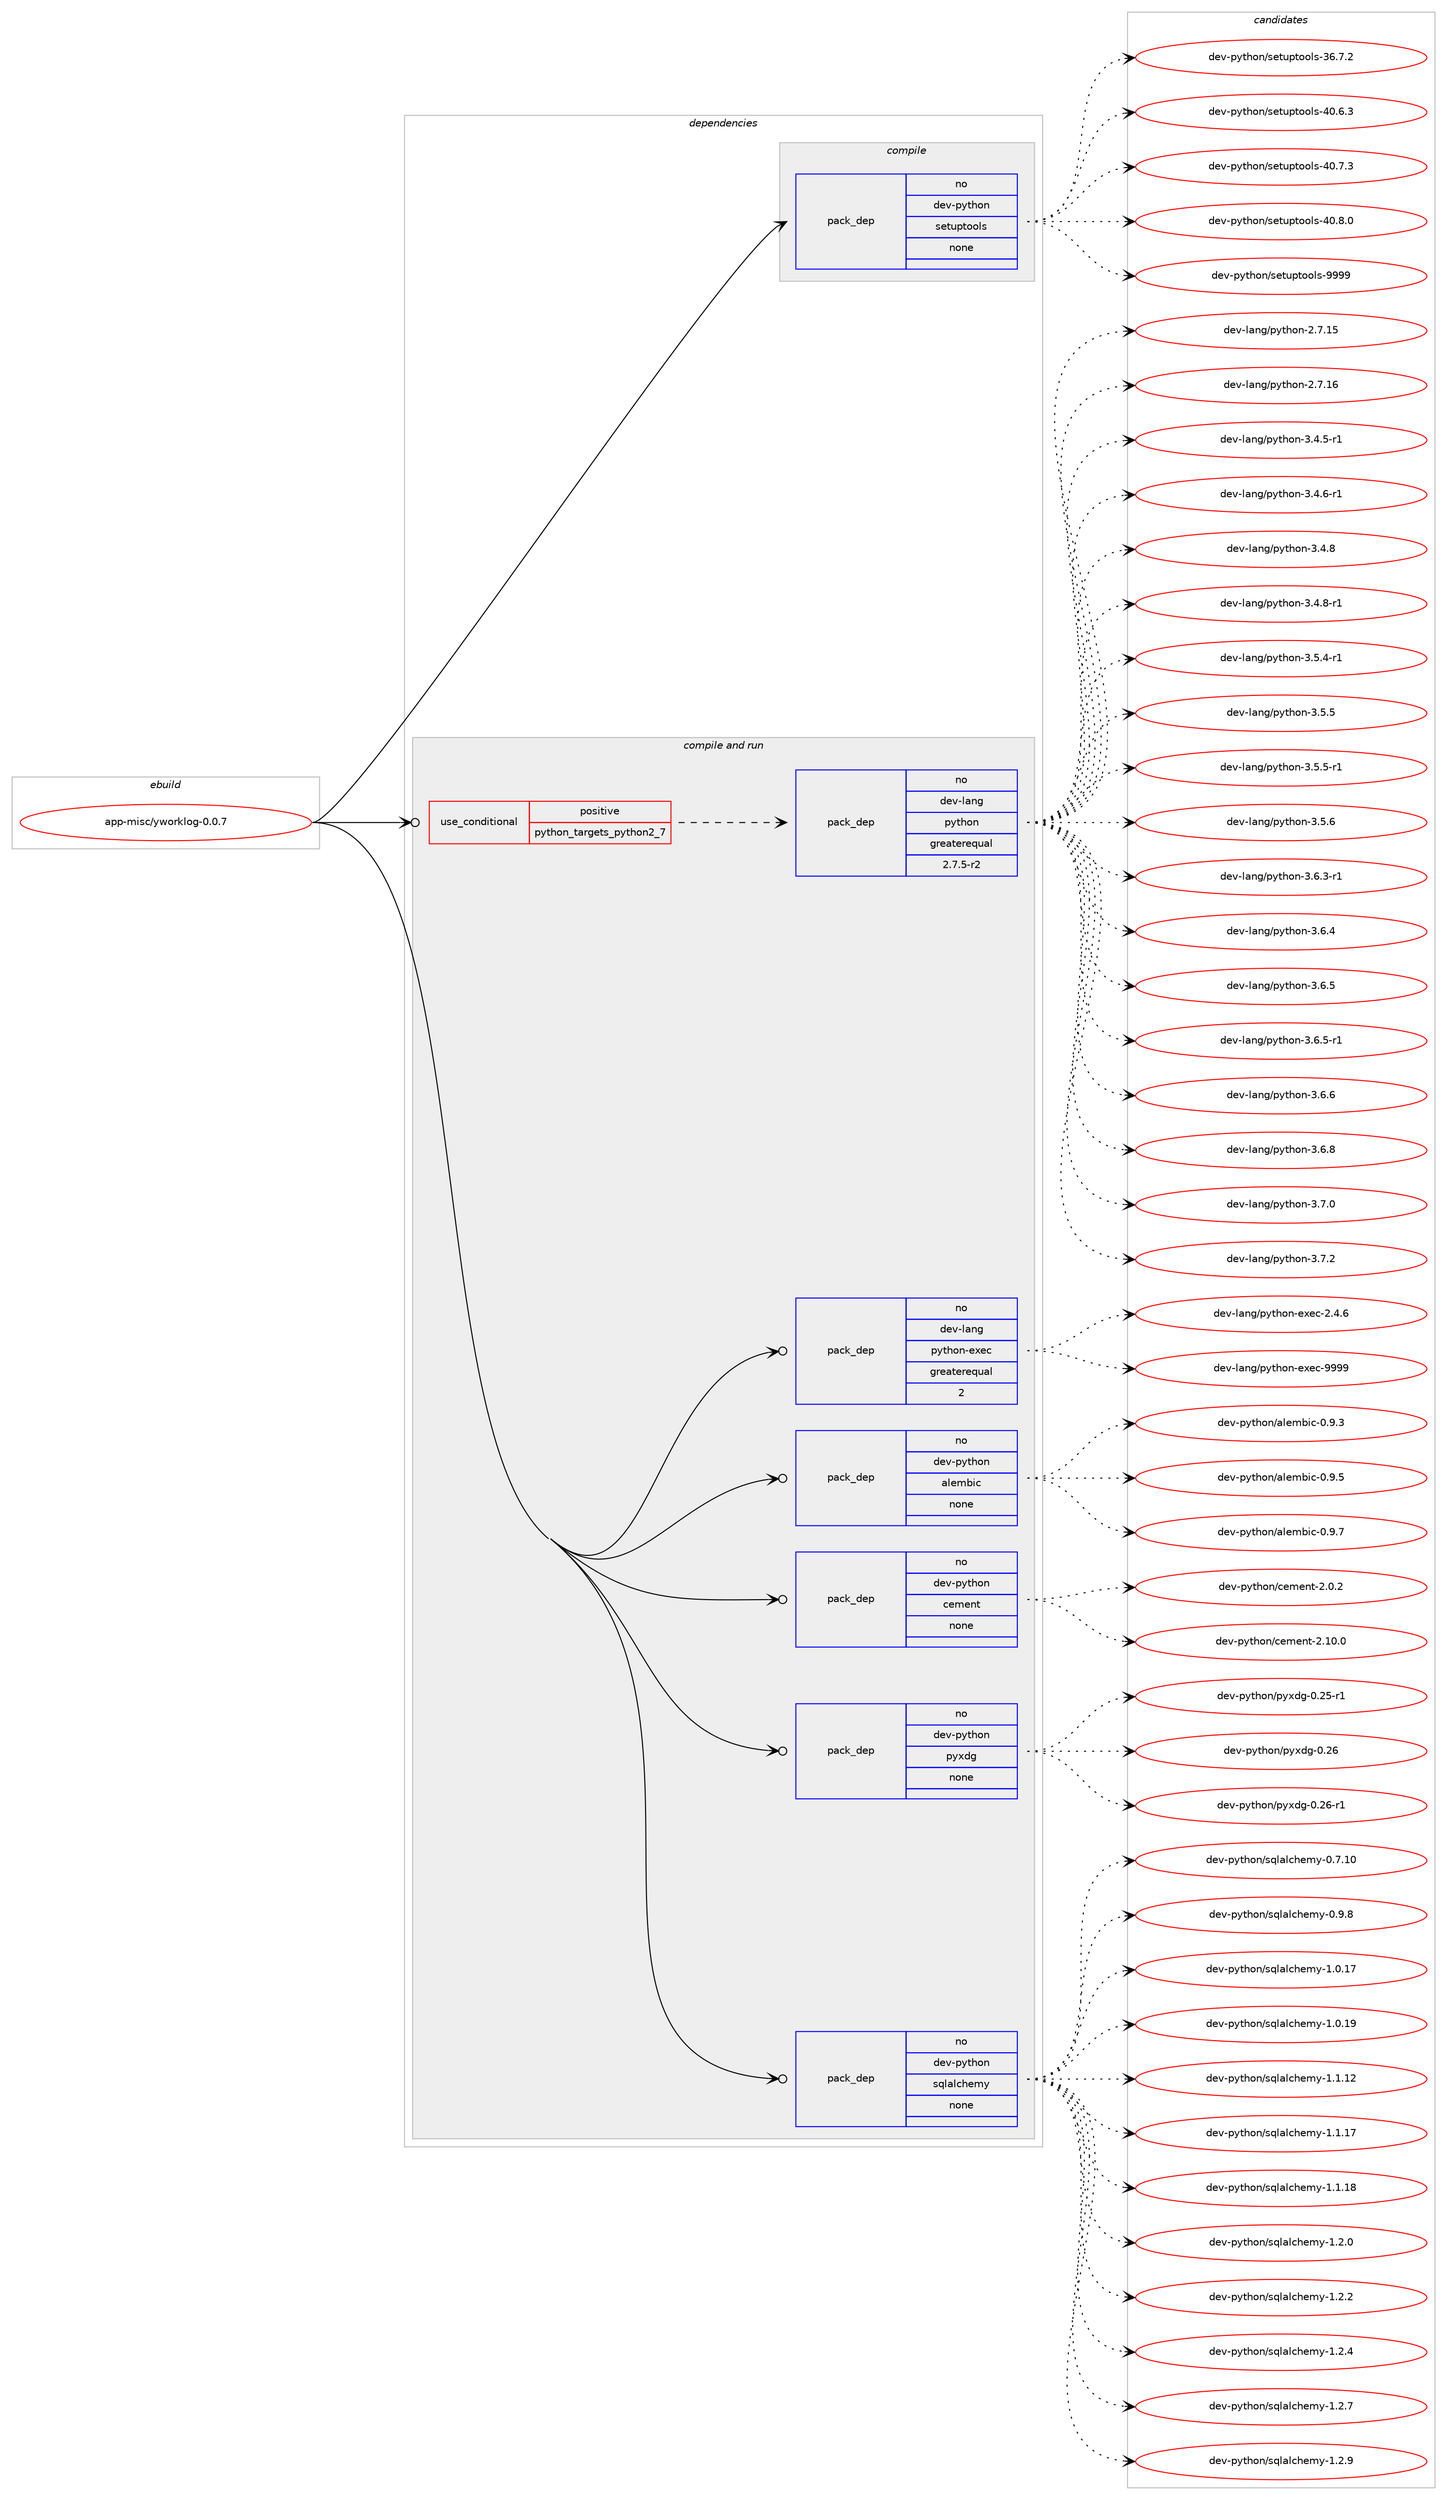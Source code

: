 digraph prolog {

# *************
# Graph options
# *************

newrank=true;
concentrate=true;
compound=true;
graph [rankdir=LR,fontname=Helvetica,fontsize=10,ranksep=1.5];#, ranksep=2.5, nodesep=0.2];
edge  [arrowhead=vee];
node  [fontname=Helvetica,fontsize=10];

# **********
# The ebuild
# **********

subgraph cluster_leftcol {
color=gray;
rank=same;
label=<<i>ebuild</i>>;
id [label="app-misc/yworklog-0.0.7", color=red, width=4, href="../app-misc/yworklog-0.0.7.svg"];
}

# ****************
# The dependencies
# ****************

subgraph cluster_midcol {
color=gray;
label=<<i>dependencies</i>>;
subgraph cluster_compile {
fillcolor="#eeeeee";
style=filled;
label=<<i>compile</i>>;
subgraph pack927495 {
dependency1301802 [label=<<TABLE BORDER="0" CELLBORDER="1" CELLSPACING="0" CELLPADDING="4" WIDTH="220"><TR><TD ROWSPAN="6" CELLPADDING="30">pack_dep</TD></TR><TR><TD WIDTH="110">no</TD></TR><TR><TD>dev-python</TD></TR><TR><TD>setuptools</TD></TR><TR><TD>none</TD></TR><TR><TD></TD></TR></TABLE>>, shape=none, color=blue];
}
id:e -> dependency1301802:w [weight=20,style="solid",arrowhead="vee"];
}
subgraph cluster_compileandrun {
fillcolor="#eeeeee";
style=filled;
label=<<i>compile and run</i>>;
subgraph cond354014 {
dependency1301803 [label=<<TABLE BORDER="0" CELLBORDER="1" CELLSPACING="0" CELLPADDING="4"><TR><TD ROWSPAN="3" CELLPADDING="10">use_conditional</TD></TR><TR><TD>positive</TD></TR><TR><TD>python_targets_python2_7</TD></TR></TABLE>>, shape=none, color=red];
subgraph pack927496 {
dependency1301804 [label=<<TABLE BORDER="0" CELLBORDER="1" CELLSPACING="0" CELLPADDING="4" WIDTH="220"><TR><TD ROWSPAN="6" CELLPADDING="30">pack_dep</TD></TR><TR><TD WIDTH="110">no</TD></TR><TR><TD>dev-lang</TD></TR><TR><TD>python</TD></TR><TR><TD>greaterequal</TD></TR><TR><TD>2.7.5-r2</TD></TR></TABLE>>, shape=none, color=blue];
}
dependency1301803:e -> dependency1301804:w [weight=20,style="dashed",arrowhead="vee"];
}
id:e -> dependency1301803:w [weight=20,style="solid",arrowhead="odotvee"];
subgraph pack927497 {
dependency1301805 [label=<<TABLE BORDER="0" CELLBORDER="1" CELLSPACING="0" CELLPADDING="4" WIDTH="220"><TR><TD ROWSPAN="6" CELLPADDING="30">pack_dep</TD></TR><TR><TD WIDTH="110">no</TD></TR><TR><TD>dev-lang</TD></TR><TR><TD>python-exec</TD></TR><TR><TD>greaterequal</TD></TR><TR><TD>2</TD></TR></TABLE>>, shape=none, color=blue];
}
id:e -> dependency1301805:w [weight=20,style="solid",arrowhead="odotvee"];
subgraph pack927498 {
dependency1301806 [label=<<TABLE BORDER="0" CELLBORDER="1" CELLSPACING="0" CELLPADDING="4" WIDTH="220"><TR><TD ROWSPAN="6" CELLPADDING="30">pack_dep</TD></TR><TR><TD WIDTH="110">no</TD></TR><TR><TD>dev-python</TD></TR><TR><TD>alembic</TD></TR><TR><TD>none</TD></TR><TR><TD></TD></TR></TABLE>>, shape=none, color=blue];
}
id:e -> dependency1301806:w [weight=20,style="solid",arrowhead="odotvee"];
subgraph pack927499 {
dependency1301807 [label=<<TABLE BORDER="0" CELLBORDER="1" CELLSPACING="0" CELLPADDING="4" WIDTH="220"><TR><TD ROWSPAN="6" CELLPADDING="30">pack_dep</TD></TR><TR><TD WIDTH="110">no</TD></TR><TR><TD>dev-python</TD></TR><TR><TD>cement</TD></TR><TR><TD>none</TD></TR><TR><TD></TD></TR></TABLE>>, shape=none, color=blue];
}
id:e -> dependency1301807:w [weight=20,style="solid",arrowhead="odotvee"];
subgraph pack927500 {
dependency1301808 [label=<<TABLE BORDER="0" CELLBORDER="1" CELLSPACING="0" CELLPADDING="4" WIDTH="220"><TR><TD ROWSPAN="6" CELLPADDING="30">pack_dep</TD></TR><TR><TD WIDTH="110">no</TD></TR><TR><TD>dev-python</TD></TR><TR><TD>pyxdg</TD></TR><TR><TD>none</TD></TR><TR><TD></TD></TR></TABLE>>, shape=none, color=blue];
}
id:e -> dependency1301808:w [weight=20,style="solid",arrowhead="odotvee"];
subgraph pack927501 {
dependency1301809 [label=<<TABLE BORDER="0" CELLBORDER="1" CELLSPACING="0" CELLPADDING="4" WIDTH="220"><TR><TD ROWSPAN="6" CELLPADDING="30">pack_dep</TD></TR><TR><TD WIDTH="110">no</TD></TR><TR><TD>dev-python</TD></TR><TR><TD>sqlalchemy</TD></TR><TR><TD>none</TD></TR><TR><TD></TD></TR></TABLE>>, shape=none, color=blue];
}
id:e -> dependency1301809:w [weight=20,style="solid",arrowhead="odotvee"];
}
subgraph cluster_run {
fillcolor="#eeeeee";
style=filled;
label=<<i>run</i>>;
}
}

# **************
# The candidates
# **************

subgraph cluster_choices {
rank=same;
color=gray;
label=<<i>candidates</i>>;

subgraph choice927495 {
color=black;
nodesep=1;
choice100101118451121211161041111104711510111611711211611111110811545515446554650 [label="dev-python/setuptools-36.7.2", color=red, width=4,href="../dev-python/setuptools-36.7.2.svg"];
choice100101118451121211161041111104711510111611711211611111110811545524846544651 [label="dev-python/setuptools-40.6.3", color=red, width=4,href="../dev-python/setuptools-40.6.3.svg"];
choice100101118451121211161041111104711510111611711211611111110811545524846554651 [label="dev-python/setuptools-40.7.3", color=red, width=4,href="../dev-python/setuptools-40.7.3.svg"];
choice100101118451121211161041111104711510111611711211611111110811545524846564648 [label="dev-python/setuptools-40.8.0", color=red, width=4,href="../dev-python/setuptools-40.8.0.svg"];
choice10010111845112121116104111110471151011161171121161111111081154557575757 [label="dev-python/setuptools-9999", color=red, width=4,href="../dev-python/setuptools-9999.svg"];
dependency1301802:e -> choice100101118451121211161041111104711510111611711211611111110811545515446554650:w [style=dotted,weight="100"];
dependency1301802:e -> choice100101118451121211161041111104711510111611711211611111110811545524846544651:w [style=dotted,weight="100"];
dependency1301802:e -> choice100101118451121211161041111104711510111611711211611111110811545524846554651:w [style=dotted,weight="100"];
dependency1301802:e -> choice100101118451121211161041111104711510111611711211611111110811545524846564648:w [style=dotted,weight="100"];
dependency1301802:e -> choice10010111845112121116104111110471151011161171121161111111081154557575757:w [style=dotted,weight="100"];
}
subgraph choice927496 {
color=black;
nodesep=1;
choice10010111845108971101034711212111610411111045504655464953 [label="dev-lang/python-2.7.15", color=red, width=4,href="../dev-lang/python-2.7.15.svg"];
choice10010111845108971101034711212111610411111045504655464954 [label="dev-lang/python-2.7.16", color=red, width=4,href="../dev-lang/python-2.7.16.svg"];
choice1001011184510897110103471121211161041111104551465246534511449 [label="dev-lang/python-3.4.5-r1", color=red, width=4,href="../dev-lang/python-3.4.5-r1.svg"];
choice1001011184510897110103471121211161041111104551465246544511449 [label="dev-lang/python-3.4.6-r1", color=red, width=4,href="../dev-lang/python-3.4.6-r1.svg"];
choice100101118451089711010347112121116104111110455146524656 [label="dev-lang/python-3.4.8", color=red, width=4,href="../dev-lang/python-3.4.8.svg"];
choice1001011184510897110103471121211161041111104551465246564511449 [label="dev-lang/python-3.4.8-r1", color=red, width=4,href="../dev-lang/python-3.4.8-r1.svg"];
choice1001011184510897110103471121211161041111104551465346524511449 [label="dev-lang/python-3.5.4-r1", color=red, width=4,href="../dev-lang/python-3.5.4-r1.svg"];
choice100101118451089711010347112121116104111110455146534653 [label="dev-lang/python-3.5.5", color=red, width=4,href="../dev-lang/python-3.5.5.svg"];
choice1001011184510897110103471121211161041111104551465346534511449 [label="dev-lang/python-3.5.5-r1", color=red, width=4,href="../dev-lang/python-3.5.5-r1.svg"];
choice100101118451089711010347112121116104111110455146534654 [label="dev-lang/python-3.5.6", color=red, width=4,href="../dev-lang/python-3.5.6.svg"];
choice1001011184510897110103471121211161041111104551465446514511449 [label="dev-lang/python-3.6.3-r1", color=red, width=4,href="../dev-lang/python-3.6.3-r1.svg"];
choice100101118451089711010347112121116104111110455146544652 [label="dev-lang/python-3.6.4", color=red, width=4,href="../dev-lang/python-3.6.4.svg"];
choice100101118451089711010347112121116104111110455146544653 [label="dev-lang/python-3.6.5", color=red, width=4,href="../dev-lang/python-3.6.5.svg"];
choice1001011184510897110103471121211161041111104551465446534511449 [label="dev-lang/python-3.6.5-r1", color=red, width=4,href="../dev-lang/python-3.6.5-r1.svg"];
choice100101118451089711010347112121116104111110455146544654 [label="dev-lang/python-3.6.6", color=red, width=4,href="../dev-lang/python-3.6.6.svg"];
choice100101118451089711010347112121116104111110455146544656 [label="dev-lang/python-3.6.8", color=red, width=4,href="../dev-lang/python-3.6.8.svg"];
choice100101118451089711010347112121116104111110455146554648 [label="dev-lang/python-3.7.0", color=red, width=4,href="../dev-lang/python-3.7.0.svg"];
choice100101118451089711010347112121116104111110455146554650 [label="dev-lang/python-3.7.2", color=red, width=4,href="../dev-lang/python-3.7.2.svg"];
dependency1301804:e -> choice10010111845108971101034711212111610411111045504655464953:w [style=dotted,weight="100"];
dependency1301804:e -> choice10010111845108971101034711212111610411111045504655464954:w [style=dotted,weight="100"];
dependency1301804:e -> choice1001011184510897110103471121211161041111104551465246534511449:w [style=dotted,weight="100"];
dependency1301804:e -> choice1001011184510897110103471121211161041111104551465246544511449:w [style=dotted,weight="100"];
dependency1301804:e -> choice100101118451089711010347112121116104111110455146524656:w [style=dotted,weight="100"];
dependency1301804:e -> choice1001011184510897110103471121211161041111104551465246564511449:w [style=dotted,weight="100"];
dependency1301804:e -> choice1001011184510897110103471121211161041111104551465346524511449:w [style=dotted,weight="100"];
dependency1301804:e -> choice100101118451089711010347112121116104111110455146534653:w [style=dotted,weight="100"];
dependency1301804:e -> choice1001011184510897110103471121211161041111104551465346534511449:w [style=dotted,weight="100"];
dependency1301804:e -> choice100101118451089711010347112121116104111110455146534654:w [style=dotted,weight="100"];
dependency1301804:e -> choice1001011184510897110103471121211161041111104551465446514511449:w [style=dotted,weight="100"];
dependency1301804:e -> choice100101118451089711010347112121116104111110455146544652:w [style=dotted,weight="100"];
dependency1301804:e -> choice100101118451089711010347112121116104111110455146544653:w [style=dotted,weight="100"];
dependency1301804:e -> choice1001011184510897110103471121211161041111104551465446534511449:w [style=dotted,weight="100"];
dependency1301804:e -> choice100101118451089711010347112121116104111110455146544654:w [style=dotted,weight="100"];
dependency1301804:e -> choice100101118451089711010347112121116104111110455146544656:w [style=dotted,weight="100"];
dependency1301804:e -> choice100101118451089711010347112121116104111110455146554648:w [style=dotted,weight="100"];
dependency1301804:e -> choice100101118451089711010347112121116104111110455146554650:w [style=dotted,weight="100"];
}
subgraph choice927497 {
color=black;
nodesep=1;
choice1001011184510897110103471121211161041111104510112010199455046524654 [label="dev-lang/python-exec-2.4.6", color=red, width=4,href="../dev-lang/python-exec-2.4.6.svg"];
choice10010111845108971101034711212111610411111045101120101994557575757 [label="dev-lang/python-exec-9999", color=red, width=4,href="../dev-lang/python-exec-9999.svg"];
dependency1301805:e -> choice1001011184510897110103471121211161041111104510112010199455046524654:w [style=dotted,weight="100"];
dependency1301805:e -> choice10010111845108971101034711212111610411111045101120101994557575757:w [style=dotted,weight="100"];
}
subgraph choice927498 {
color=black;
nodesep=1;
choice1001011184511212111610411111047971081011099810599454846574651 [label="dev-python/alembic-0.9.3", color=red, width=4,href="../dev-python/alembic-0.9.3.svg"];
choice1001011184511212111610411111047971081011099810599454846574653 [label="dev-python/alembic-0.9.5", color=red, width=4,href="../dev-python/alembic-0.9.5.svg"];
choice1001011184511212111610411111047971081011099810599454846574655 [label="dev-python/alembic-0.9.7", color=red, width=4,href="../dev-python/alembic-0.9.7.svg"];
dependency1301806:e -> choice1001011184511212111610411111047971081011099810599454846574651:w [style=dotted,weight="100"];
dependency1301806:e -> choice1001011184511212111610411111047971081011099810599454846574653:w [style=dotted,weight="100"];
dependency1301806:e -> choice1001011184511212111610411111047971081011099810599454846574655:w [style=dotted,weight="100"];
}
subgraph choice927499 {
color=black;
nodesep=1;
choice100101118451121211161041111104799101109101110116455046484650 [label="dev-python/cement-2.0.2", color=red, width=4,href="../dev-python/cement-2.0.2.svg"];
choice10010111845112121116104111110479910110910111011645504649484648 [label="dev-python/cement-2.10.0", color=red, width=4,href="../dev-python/cement-2.10.0.svg"];
dependency1301807:e -> choice100101118451121211161041111104799101109101110116455046484650:w [style=dotted,weight="100"];
dependency1301807:e -> choice10010111845112121116104111110479910110910111011645504649484648:w [style=dotted,weight="100"];
}
subgraph choice927500 {
color=black;
nodesep=1;
choice100101118451121211161041111104711212112010010345484650534511449 [label="dev-python/pyxdg-0.25-r1", color=red, width=4,href="../dev-python/pyxdg-0.25-r1.svg"];
choice10010111845112121116104111110471121211201001034548465054 [label="dev-python/pyxdg-0.26", color=red, width=4,href="../dev-python/pyxdg-0.26.svg"];
choice100101118451121211161041111104711212112010010345484650544511449 [label="dev-python/pyxdg-0.26-r1", color=red, width=4,href="../dev-python/pyxdg-0.26-r1.svg"];
dependency1301808:e -> choice100101118451121211161041111104711212112010010345484650534511449:w [style=dotted,weight="100"];
dependency1301808:e -> choice10010111845112121116104111110471121211201001034548465054:w [style=dotted,weight="100"];
dependency1301808:e -> choice100101118451121211161041111104711212112010010345484650544511449:w [style=dotted,weight="100"];
}
subgraph choice927501 {
color=black;
nodesep=1;
choice1001011184511212111610411111047115113108971089910410110912145484655464948 [label="dev-python/sqlalchemy-0.7.10", color=red, width=4,href="../dev-python/sqlalchemy-0.7.10.svg"];
choice10010111845112121116104111110471151131089710899104101109121454846574656 [label="dev-python/sqlalchemy-0.9.8", color=red, width=4,href="../dev-python/sqlalchemy-0.9.8.svg"];
choice1001011184511212111610411111047115113108971089910410110912145494648464955 [label="dev-python/sqlalchemy-1.0.17", color=red, width=4,href="../dev-python/sqlalchemy-1.0.17.svg"];
choice1001011184511212111610411111047115113108971089910410110912145494648464957 [label="dev-python/sqlalchemy-1.0.19", color=red, width=4,href="../dev-python/sqlalchemy-1.0.19.svg"];
choice1001011184511212111610411111047115113108971089910410110912145494649464950 [label="dev-python/sqlalchemy-1.1.12", color=red, width=4,href="../dev-python/sqlalchemy-1.1.12.svg"];
choice1001011184511212111610411111047115113108971089910410110912145494649464955 [label="dev-python/sqlalchemy-1.1.17", color=red, width=4,href="../dev-python/sqlalchemy-1.1.17.svg"];
choice1001011184511212111610411111047115113108971089910410110912145494649464956 [label="dev-python/sqlalchemy-1.1.18", color=red, width=4,href="../dev-python/sqlalchemy-1.1.18.svg"];
choice10010111845112121116104111110471151131089710899104101109121454946504648 [label="dev-python/sqlalchemy-1.2.0", color=red, width=4,href="../dev-python/sqlalchemy-1.2.0.svg"];
choice10010111845112121116104111110471151131089710899104101109121454946504650 [label="dev-python/sqlalchemy-1.2.2", color=red, width=4,href="../dev-python/sqlalchemy-1.2.2.svg"];
choice10010111845112121116104111110471151131089710899104101109121454946504652 [label="dev-python/sqlalchemy-1.2.4", color=red, width=4,href="../dev-python/sqlalchemy-1.2.4.svg"];
choice10010111845112121116104111110471151131089710899104101109121454946504655 [label="dev-python/sqlalchemy-1.2.7", color=red, width=4,href="../dev-python/sqlalchemy-1.2.7.svg"];
choice10010111845112121116104111110471151131089710899104101109121454946504657 [label="dev-python/sqlalchemy-1.2.9", color=red, width=4,href="../dev-python/sqlalchemy-1.2.9.svg"];
dependency1301809:e -> choice1001011184511212111610411111047115113108971089910410110912145484655464948:w [style=dotted,weight="100"];
dependency1301809:e -> choice10010111845112121116104111110471151131089710899104101109121454846574656:w [style=dotted,weight="100"];
dependency1301809:e -> choice1001011184511212111610411111047115113108971089910410110912145494648464955:w [style=dotted,weight="100"];
dependency1301809:e -> choice1001011184511212111610411111047115113108971089910410110912145494648464957:w [style=dotted,weight="100"];
dependency1301809:e -> choice1001011184511212111610411111047115113108971089910410110912145494649464950:w [style=dotted,weight="100"];
dependency1301809:e -> choice1001011184511212111610411111047115113108971089910410110912145494649464955:w [style=dotted,weight="100"];
dependency1301809:e -> choice1001011184511212111610411111047115113108971089910410110912145494649464956:w [style=dotted,weight="100"];
dependency1301809:e -> choice10010111845112121116104111110471151131089710899104101109121454946504648:w [style=dotted,weight="100"];
dependency1301809:e -> choice10010111845112121116104111110471151131089710899104101109121454946504650:w [style=dotted,weight="100"];
dependency1301809:e -> choice10010111845112121116104111110471151131089710899104101109121454946504652:w [style=dotted,weight="100"];
dependency1301809:e -> choice10010111845112121116104111110471151131089710899104101109121454946504655:w [style=dotted,weight="100"];
dependency1301809:e -> choice10010111845112121116104111110471151131089710899104101109121454946504657:w [style=dotted,weight="100"];
}
}

}
